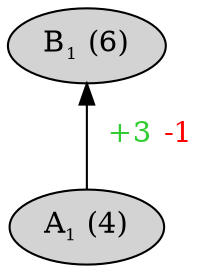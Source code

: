 digraph "model"{
rankdir="BT"
1 [label=<A<sub><font point-size="10">1</font></sub> (4)>, style="filled", fillcolor="lightgray"]
2 [label=<B<sub><font point-size="10">1</font></sub> (6)>, style="filled", fillcolor="lightgray"]
1 -> 2 [label=<  <font color="limegreen">+3</font> <font color="red">-1</font>  >]
}
